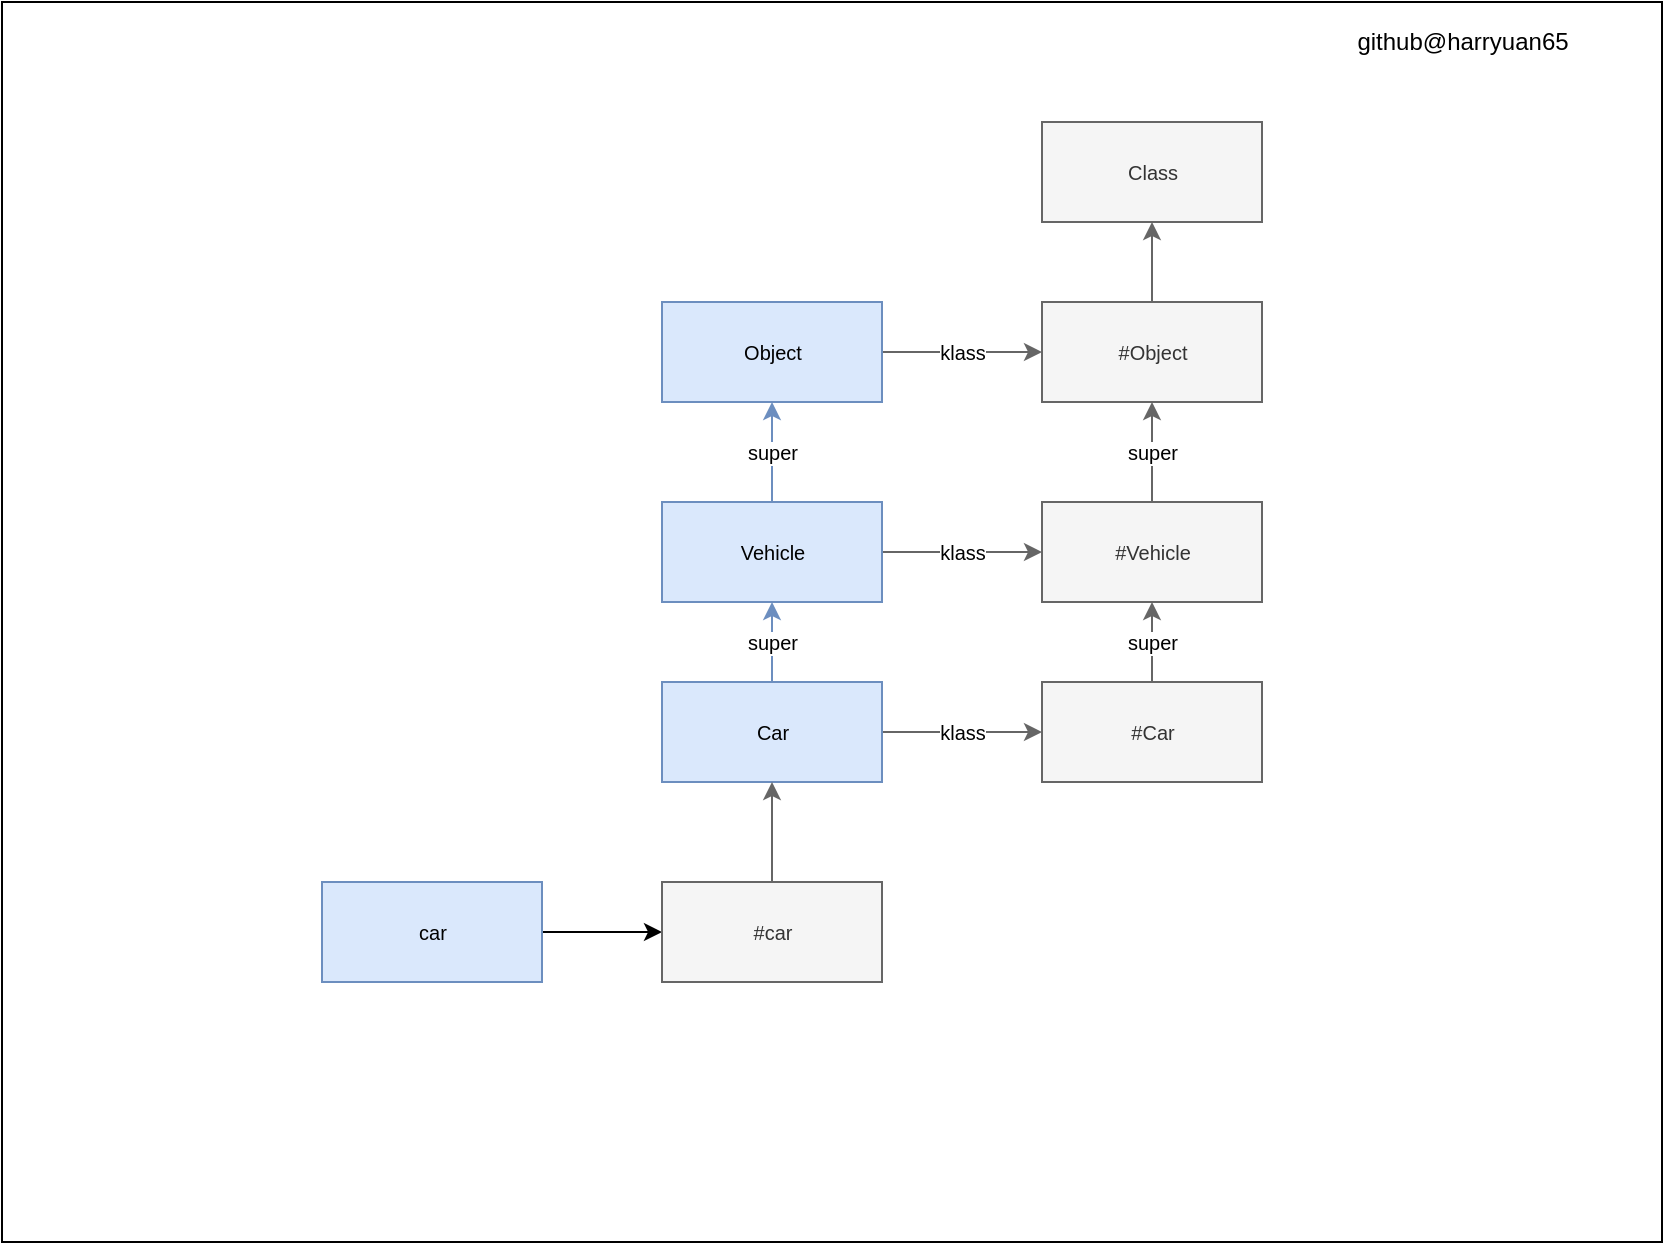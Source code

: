<mxfile>
    <diagram id="1DmJG_v_HB7CN_tW5fvp" name="Page-1">
        <mxGraphModel dx="1877" dy="1223" grid="1" gridSize="10" guides="1" tooltips="1" connect="1" arrows="1" fold="1" page="1" pageScale="1" pageWidth="827" pageHeight="1169" background="#ffffff" math="0" shadow="0">
            <root>
                <mxCell id="0"/>
                <mxCell id="1" parent="0"/>
                <mxCell id="42" value="" style="rounded=0;whiteSpace=wrap;html=1;" vertex="1" parent="1">
                    <mxGeometry x="30" width="830" height="620" as="geometry"/>
                </mxCell>
                <mxCell id="22" value="klass" style="edgeStyle=none;html=1;fontSize=10;fontStyle=0;fillColor=#f5f5f5;strokeColor=#666666;" parent="1" source="20" target="21" edge="1">
                    <mxGeometry relative="1" as="geometry">
                        <mxPoint as="offset"/>
                    </mxGeometry>
                </mxCell>
                <mxCell id="20" value="&lt;span&gt;Object&lt;/span&gt;" style="html=1;fontSize=10;fontStyle=0;fillColor=#dae8fc;strokeColor=#6c8ebf;" parent="1" vertex="1">
                    <mxGeometry x="360" y="150" width="110" height="50" as="geometry"/>
                </mxCell>
                <mxCell id="24" value="" style="edgeStyle=none;html=1;fontSize=10;fontStyle=0;fillColor=#f5f5f5;strokeColor=#666666;" parent="1" source="21" target="23" edge="1">
                    <mxGeometry relative="1" as="geometry"/>
                </mxCell>
                <mxCell id="21" value="&lt;span&gt;#Object&lt;/span&gt;" style="html=1;fontSize=10;fontStyle=0;fillColor=#f5f5f5;fontColor=#333333;strokeColor=#666666;" parent="1" vertex="1">
                    <mxGeometry x="550" y="150" width="110" height="50" as="geometry"/>
                </mxCell>
                <mxCell id="23" value="&lt;span&gt;Class&lt;/span&gt;" style="html=1;fontSize=10;fontStyle=0;fillColor=#f5f5f5;fontColor=#333333;strokeColor=#666666;" parent="1" vertex="1">
                    <mxGeometry x="550" y="60" width="110" height="50" as="geometry"/>
                </mxCell>
                <mxCell id="26" value="super" style="edgeStyle=none;html=1;fontSize=10;fontStyle=0;fillColor=#dae8fc;strokeColor=#6c8ebf;" parent="1" source="25" target="20" edge="1">
                    <mxGeometry relative="1" as="geometry"/>
                </mxCell>
                <mxCell id="29" value="klass" style="edgeStyle=none;html=1;fontSize=10;fontStyle=0;fillColor=#f5f5f5;strokeColor=#666666;" parent="1" source="25" target="27" edge="1">
                    <mxGeometry relative="1" as="geometry"/>
                </mxCell>
                <mxCell id="25" value="&lt;span&gt;Vehicle&lt;/span&gt;" style="html=1;fontSize=10;fontStyle=0;fillColor=#dae8fc;strokeColor=#6c8ebf;" parent="1" vertex="1">
                    <mxGeometry x="360" y="250" width="110" height="50" as="geometry"/>
                </mxCell>
                <mxCell id="28" value="super" style="edgeStyle=none;html=1;fontSize=10;fontStyle=0;fillColor=#f5f5f5;strokeColor=#666666;" parent="1" source="27" target="21" edge="1">
                    <mxGeometry relative="1" as="geometry"/>
                </mxCell>
                <mxCell id="27" value="&lt;span&gt;#Vehicle&lt;/span&gt;" style="html=1;fontSize=10;fontStyle=0;fillColor=#f5f5f5;fontColor=#333333;strokeColor=#666666;" parent="1" vertex="1">
                    <mxGeometry x="550" y="250" width="110" height="50" as="geometry"/>
                </mxCell>
                <mxCell id="33" value="klass" style="edgeStyle=none;html=1;fontSize=10;fontStyle=0;fillColor=#f5f5f5;strokeColor=#666666;" parent="1" source="30" target="31" edge="1">
                    <mxGeometry relative="1" as="geometry"/>
                </mxCell>
                <mxCell id="34" value="super" style="edgeStyle=none;html=1;fontSize=10;fontStyle=0;fillColor=#dae8fc;strokeColor=#6c8ebf;" parent="1" source="30" target="25" edge="1">
                    <mxGeometry relative="1" as="geometry"/>
                </mxCell>
                <mxCell id="30" value="&lt;span&gt;Car&lt;/span&gt;" style="html=1;fontSize=10;fontStyle=0;fillColor=#dae8fc;strokeColor=#6c8ebf;" parent="1" vertex="1">
                    <mxGeometry x="360" y="340" width="110" height="50" as="geometry"/>
                </mxCell>
                <mxCell id="32" value="super" style="edgeStyle=none;html=1;fontSize=10;fontStyle=0;fillColor=#f5f5f5;strokeColor=#666666;" parent="1" source="31" target="27" edge="1">
                    <mxGeometry relative="1" as="geometry"/>
                </mxCell>
                <mxCell id="31" value="&lt;span&gt;#Car&lt;/span&gt;" style="html=1;fontSize=10;fontStyle=0;fillColor=#f5f5f5;fontColor=#333333;strokeColor=#666666;" parent="1" vertex="1">
                    <mxGeometry x="550" y="340" width="110" height="50" as="geometry"/>
                </mxCell>
                <mxCell id="40" value="" style="edgeStyle=none;html=1;fontSize=10;fontStyle=0" parent="1" source="37" target="38" edge="1">
                    <mxGeometry relative="1" as="geometry"/>
                </mxCell>
                <mxCell id="37" value="&lt;span&gt;car&lt;/span&gt;" style="html=1;fontSize=10;fontStyle=0;fillColor=#dae8fc;strokeColor=#6c8ebf;" parent="1" vertex="1">
                    <mxGeometry x="190" y="440" width="110" height="50" as="geometry"/>
                </mxCell>
                <mxCell id="39" value="" style="edgeStyle=none;html=1;fontSize=10;fontStyle=0;fillColor=#f5f5f5;strokeColor=#666666;" parent="1" source="38" target="30" edge="1">
                    <mxGeometry relative="1" as="geometry"/>
                </mxCell>
                <mxCell id="38" value="&lt;span&gt;#car&lt;/span&gt;" style="html=1;fontSize=10;fontStyle=0;fillColor=#f5f5f5;strokeColor=#666666;fontColor=#333333;" parent="1" vertex="1">
                    <mxGeometry x="360" y="440" width="110" height="50" as="geometry"/>
                </mxCell>
                <mxCell id="41" value="github@harryuan65" style="text;html=1;align=center;verticalAlign=middle;resizable=0;points=[];autosize=1;strokeColor=none;fillColor=none;" vertex="1" parent="1">
                    <mxGeometry x="700" y="10" width="120" height="20" as="geometry"/>
                </mxCell>
            </root>
        </mxGraphModel>
    </diagram>
</mxfile>